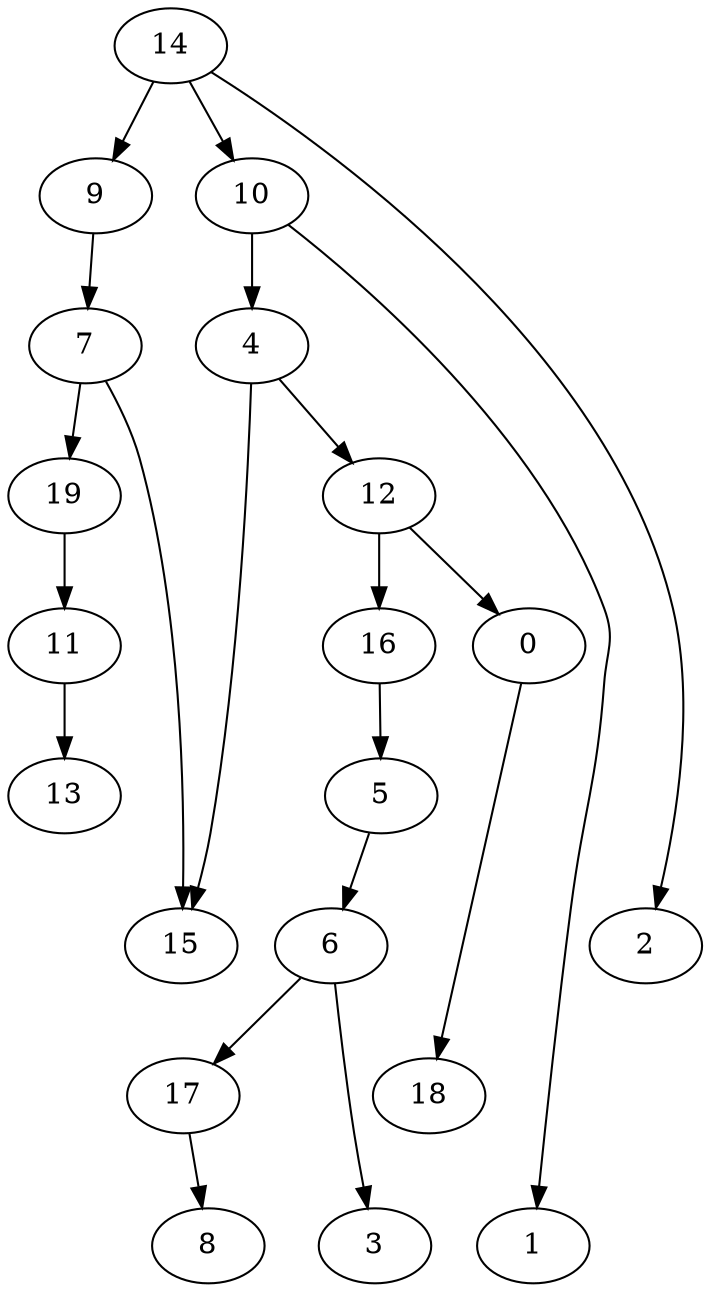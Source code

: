 digraph G {
    0;
    18;
    4;
    12;
    15;
    16;
    5;
    6;
    3;
    17;
    8;
    7;
    19;
    11;
    9;
    10;
    1;
    13;
    14;
    2;
    0 -> 18 [weight=0];
    4 -> 12 [weight=0];
    4 -> 15 [weight=0];
    12 -> 0 [weight=0];
    12 -> 16 [weight=0];
    16 -> 5 [weight=0];
    5 -> 6 [weight=0];
    6 -> 3 [weight=0];
    6 -> 17 [weight=0];
    17 -> 8 [weight=0];
    7 -> 15 [weight=0];
    7 -> 19 [weight=0];
    19 -> 11 [weight=0];
    11 -> 13 [weight=0];
    9 -> 7 [weight=0];
    10 -> 1 [weight=0];
    10 -> 4 [weight=1];
    14 -> 2 [weight=0];
    14 -> 9 [weight=0];
    14 -> 10 [weight=0];
}
